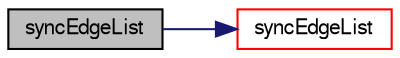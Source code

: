digraph "syncEdgeList"
{
  bgcolor="transparent";
  edge [fontname="FreeSans",fontsize="10",labelfontname="FreeSans",labelfontsize="10"];
  node [fontname="FreeSans",fontsize="10",shape=record];
  rankdir="LR";
  Node1 [label="syncEdgeList",height=0.2,width=0.4,color="black", fillcolor="grey75", style="filled" fontcolor="black"];
  Node1 -> Node2 [color="midnightblue",fontsize="10",style="solid",fontname="FreeSans"];
  Node2 [label="syncEdgeList",height=0.2,width=0.4,color="red",URL="$a02474.html#a5ed3e64d2ef89e3823674727ea1b3d58",tooltip="Synchronize values on all mesh edges. "];
}
